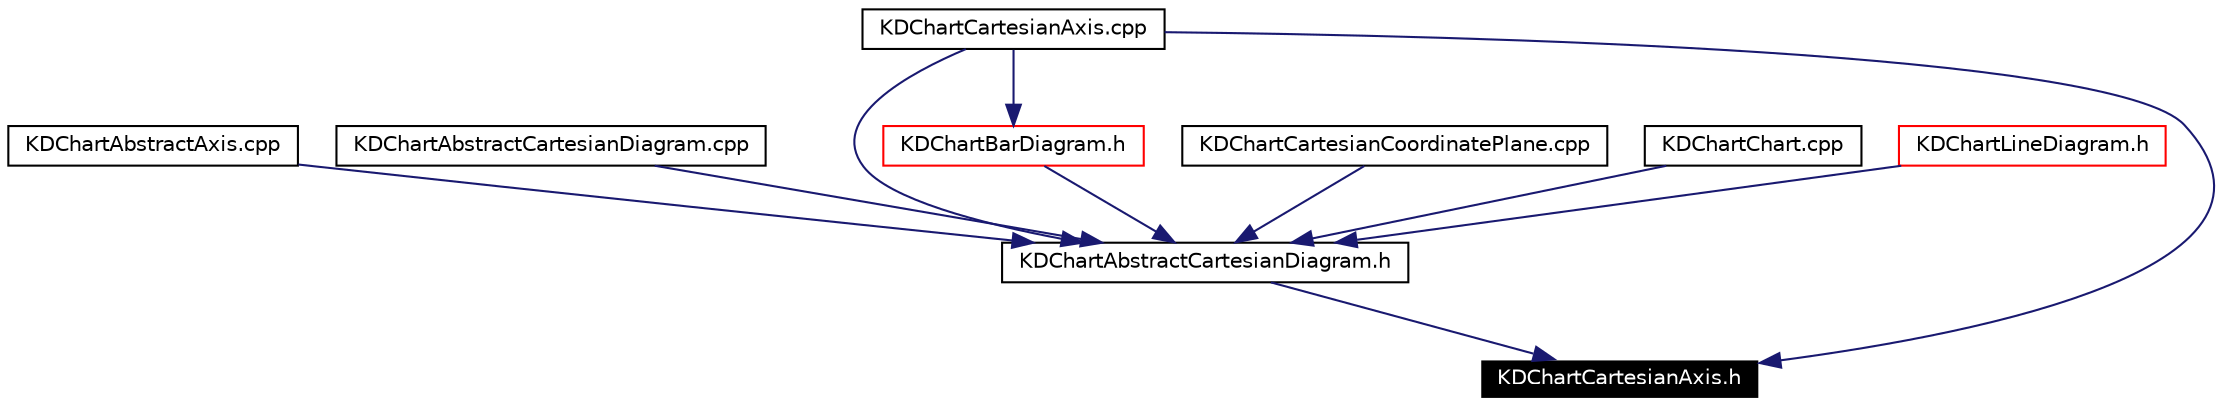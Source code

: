 digraph G
{
  edge [fontname="Helvetica",fontsize=10,labelfontname="Helvetica",labelfontsize=10];
  node [fontname="Helvetica",fontsize=10,shape=record];
  Node1181 [label="KDChartCartesianAxis.h",height=0.2,width=0.4,color="white", fillcolor="black", style="filled" fontcolor="white"];
  Node1182 -> Node1181 [color="midnightblue",fontsize=10,style="solid",fontname="Helvetica"];
  Node1182 [label="KDChartAbstractCartesianDiagram.h",height=0.2,width=0.4,color="black",URL="$_k_d_chart_abstract_cartesian_diagram_8h.html"];
  Node1183 -> Node1182 [color="midnightblue",fontsize=10,style="solid",fontname="Helvetica"];
  Node1183 [label="KDChartAbstractAxis.cpp",height=0.2,width=0.4,color="black",URL="$_k_d_chart_abstract_axis_8cpp.html"];
  Node1184 -> Node1182 [color="midnightblue",fontsize=10,style="solid",fontname="Helvetica"];
  Node1184 [label="KDChartAbstractCartesianDiagram.cpp",height=0.2,width=0.4,color="black",URL="$_k_d_chart_abstract_cartesian_diagram_8cpp.html"];
  Node1185 -> Node1182 [color="midnightblue",fontsize=10,style="solid",fontname="Helvetica"];
  Node1185 [label="KDChartBarDiagram.h",height=0.2,width=0.4,color="red",URL="$_k_d_chart_bar_diagram_8h.html"];
  Node1187 -> Node1185 [color="midnightblue",fontsize=10,style="solid",fontname="Helvetica"];
  Node1187 [label="KDChartCartesianAxis.cpp",height=0.2,width=0.4,color="black",URL="$_k_d_chart_cartesian_axis_8cpp.html"];
  Node1187 -> Node1182 [color="midnightblue",fontsize=10,style="solid",fontname="Helvetica"];
  Node1190 -> Node1182 [color="midnightblue",fontsize=10,style="solid",fontname="Helvetica"];
  Node1190 [label="KDChartCartesianCoordinatePlane.cpp",height=0.2,width=0.4,color="black",URL="$_k_d_chart_cartesian_coordinate_plane_8cpp.html"];
  Node1191 -> Node1182 [color="midnightblue",fontsize=10,style="solid",fontname="Helvetica"];
  Node1191 [label="KDChartChart.cpp",height=0.2,width=0.4,color="black",URL="$_k_d_chart_chart_8cpp.html"];
  Node1192 -> Node1182 [color="midnightblue",fontsize=10,style="solid",fontname="Helvetica"];
  Node1192 [label="KDChartLineDiagram.h",height=0.2,width=0.4,color="red",URL="$_k_d_chart_line_diagram_8h.html"];
  Node1187 -> Node1181 [color="midnightblue",fontsize=10,style="solid",fontname="Helvetica"];
}
